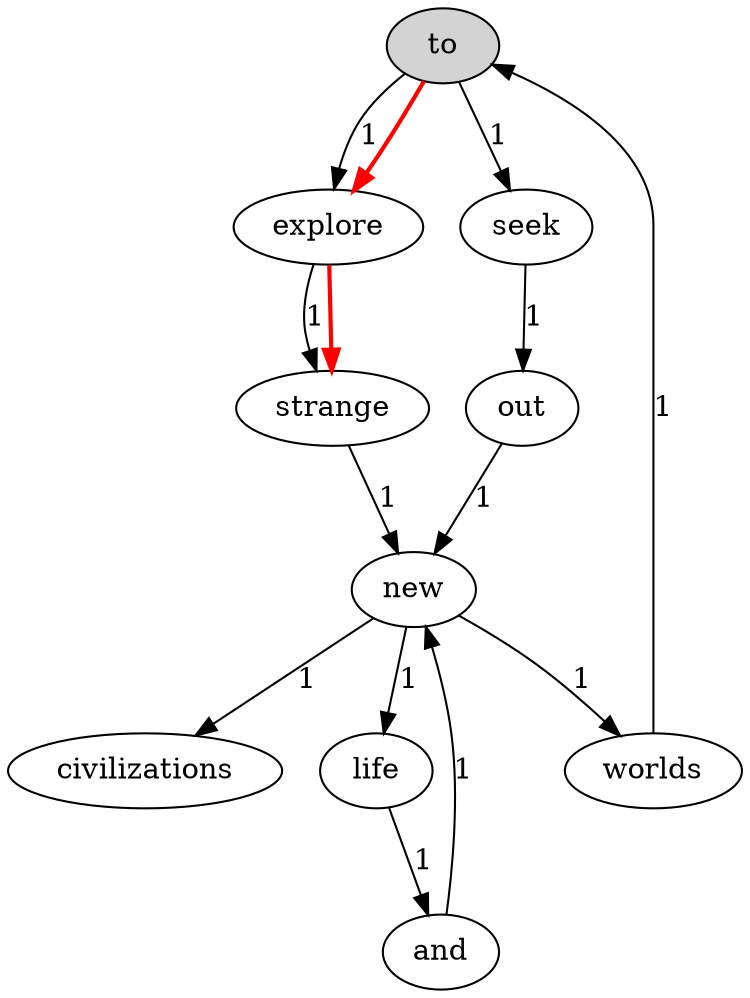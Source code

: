 digraph G {
	to [style=filled, fillcolor=lightgray];
	new -> worlds [label="1"];
	new -> civilizations [label="1"];
	new -> life [label="1"];
	worlds -> to [label="1"];
	explore -> strange [label="1"];
	and -> new [label="1"];
	to -> explore [label="1"];
	to -> seek [label="1"];
	seek -> out [label="1"];
	strange -> new [label="1"];
	life -> and [label="1"];
	out -> new [label="1"];
	to -> explore [color="red", penwidth=2];
	explore -> strange [color="red", penwidth=2];
}
